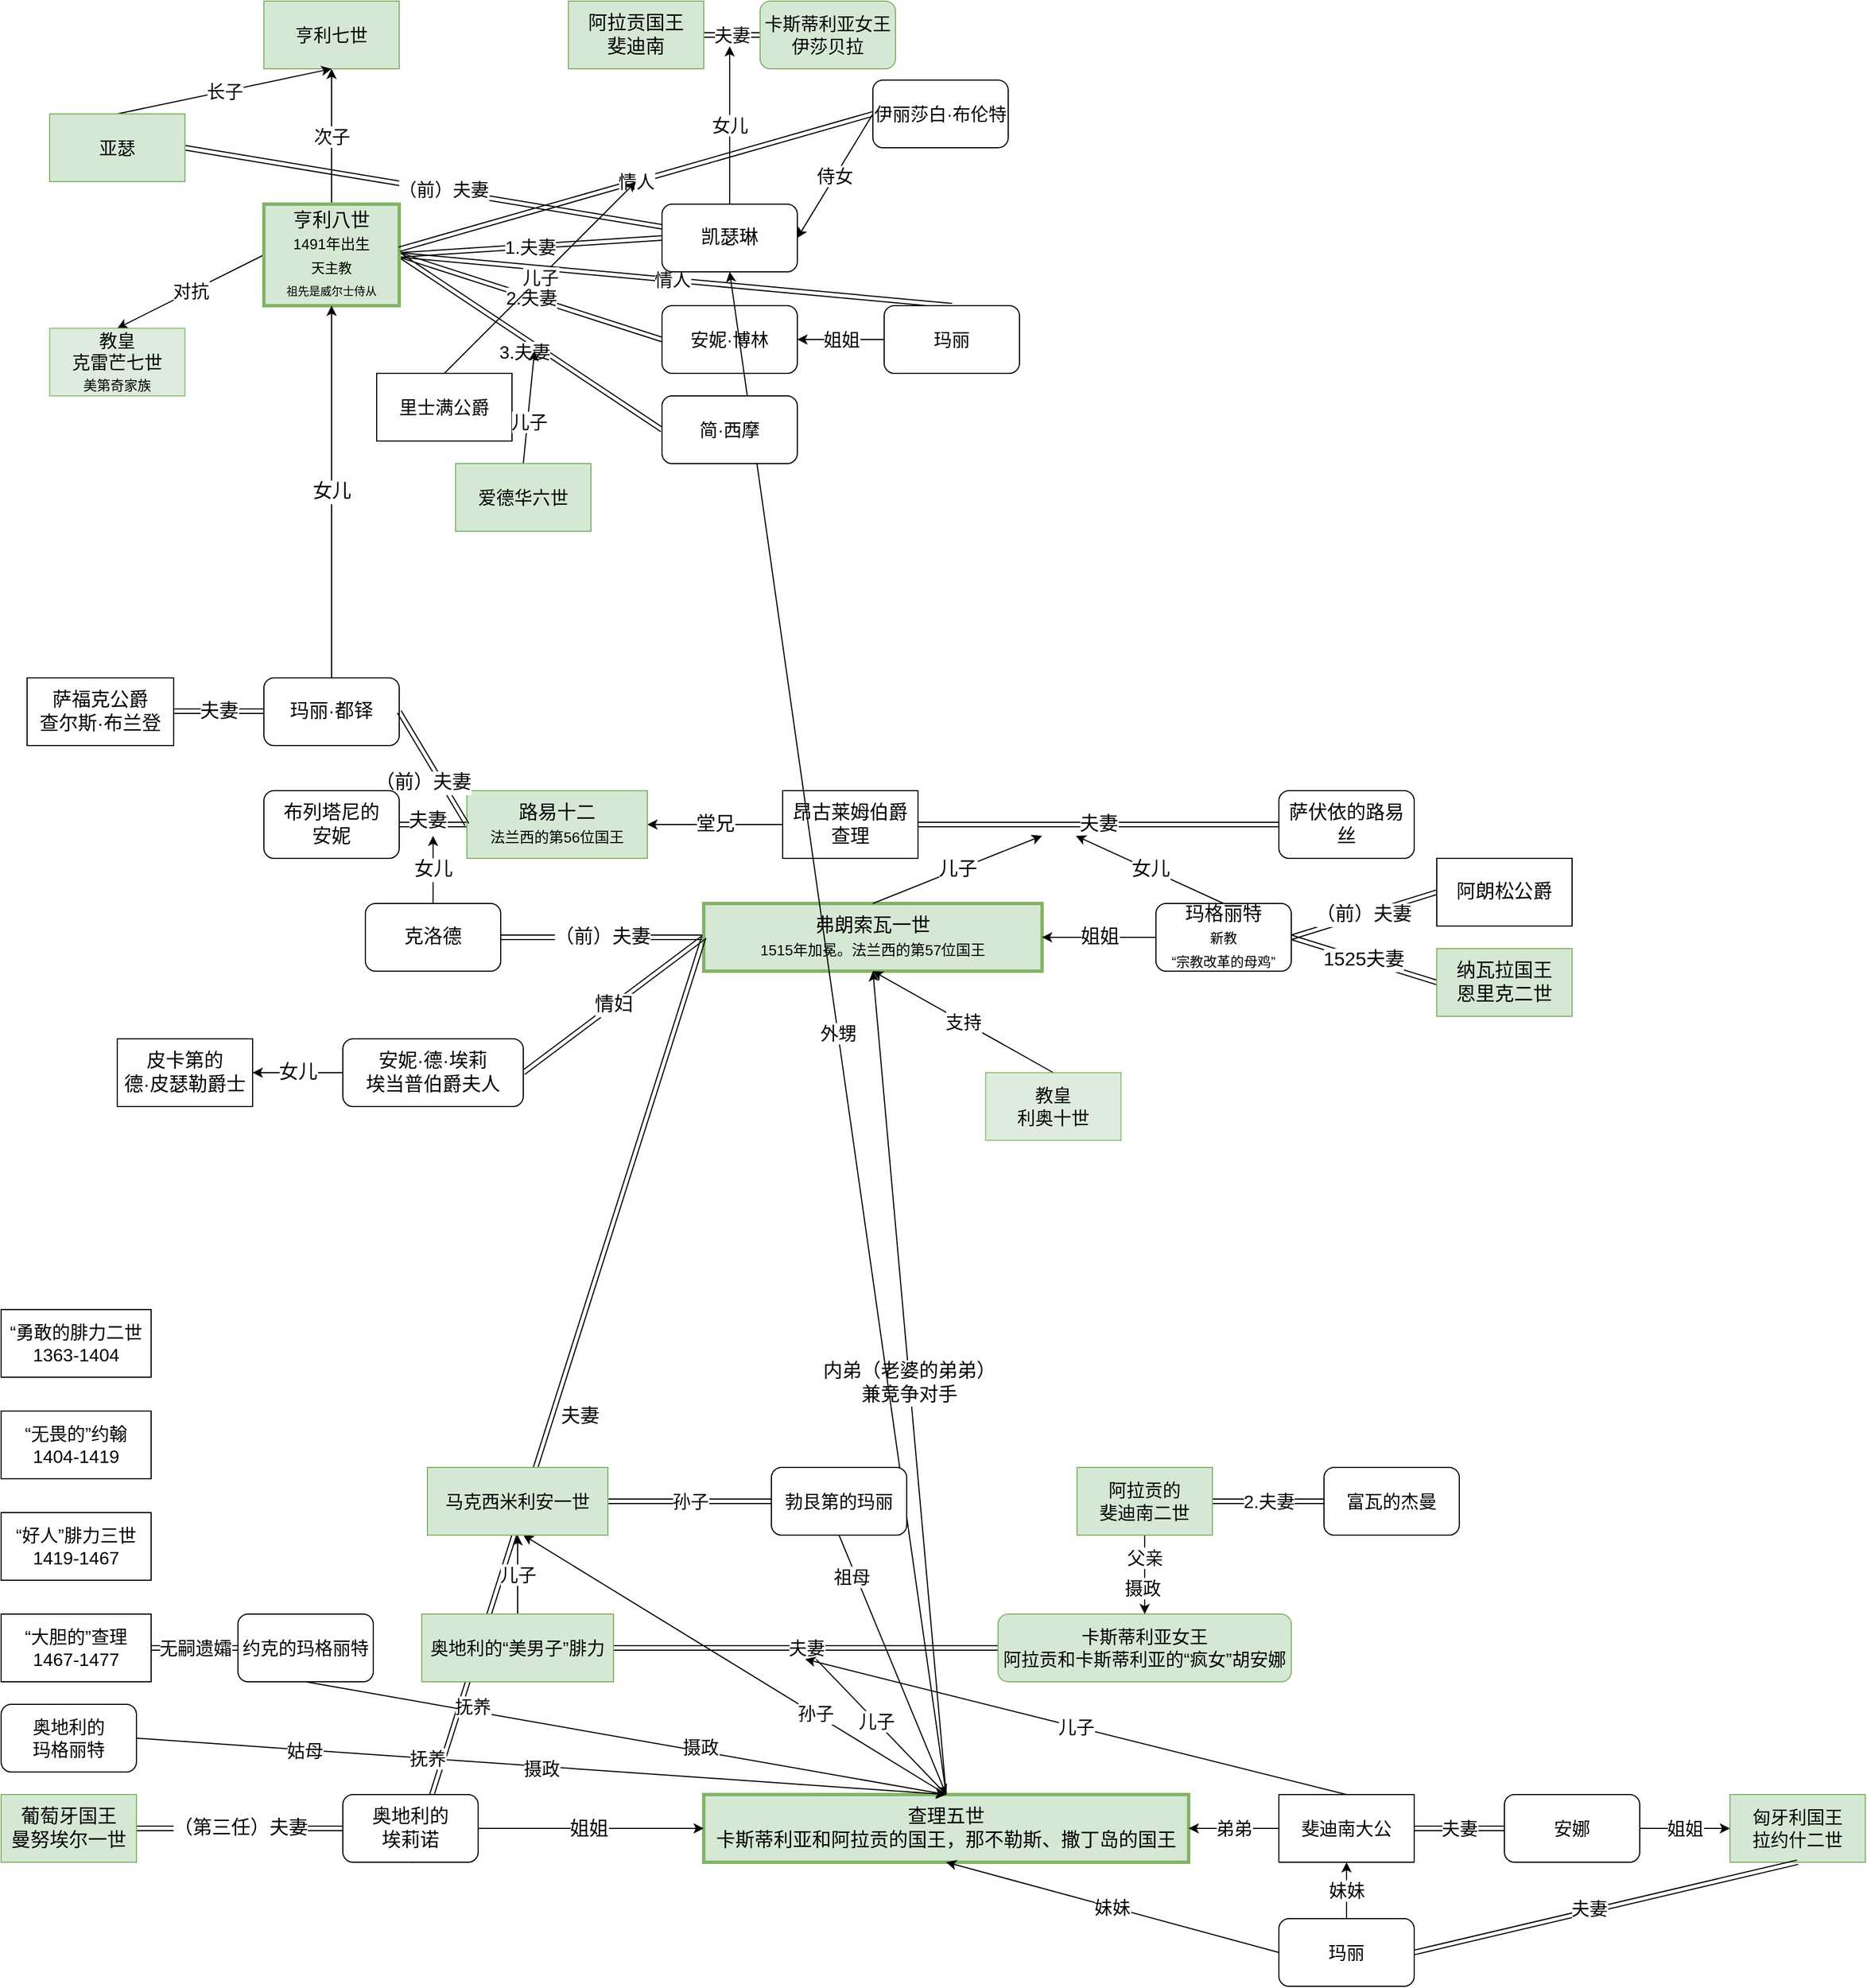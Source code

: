 <mxfile version="14.1.8" type="github">
  <diagram id="C5RBs43oDa-KdzZeNtuy" name="Page-1">
    <mxGraphModel dx="1895" dy="2403" grid="1" gridSize="10" guides="1" tooltips="1" connect="1" arrows="1" fold="1" page="1" pageScale="1" pageWidth="827" pageHeight="1169" math="0" shadow="0">
      <root>
        <mxCell id="WIyWlLk6GJQsqaUBKTNV-0" />
        <mxCell id="WIyWlLk6GJQsqaUBKTNV-1" parent="WIyWlLk6GJQsqaUBKTNV-0" />
        <mxCell id="6_Rd-iX3gzmm0mYxBTUK-80" value="次子" style="edgeStyle=none;rounded=0;orthogonalLoop=1;jettySize=auto;html=1;exitX=0.5;exitY=0;exitDx=0;exitDy=0;entryX=0.5;entryY=1;entryDx=0;entryDy=0;fontSize=16;" edge="1" parent="WIyWlLk6GJQsqaUBKTNV-1" source="6_Rd-iX3gzmm0mYxBTUK-1" target="6_Rd-iX3gzmm0mYxBTUK-78">
          <mxGeometry relative="1" as="geometry" />
        </mxCell>
        <mxCell id="6_Rd-iX3gzmm0mYxBTUK-85" value="1.夫妻" style="edgeStyle=none;shape=link;rounded=0;orthogonalLoop=1;jettySize=auto;html=1;exitX=1;exitY=0.5;exitDx=0;exitDy=0;entryX=0;entryY=0.5;entryDx=0;entryDy=0;fontSize=16;" edge="1" parent="WIyWlLk6GJQsqaUBKTNV-1" source="6_Rd-iX3gzmm0mYxBTUK-1" target="6_Rd-iX3gzmm0mYxBTUK-72">
          <mxGeometry relative="1" as="geometry" />
        </mxCell>
        <mxCell id="6_Rd-iX3gzmm0mYxBTUK-88" value="2.夫妻" style="edgeStyle=none;shape=link;rounded=0;orthogonalLoop=1;jettySize=auto;html=1;exitX=1;exitY=0.5;exitDx=0;exitDy=0;entryX=0;entryY=0.5;entryDx=0;entryDy=0;fontSize=16;" edge="1" parent="WIyWlLk6GJQsqaUBKTNV-1" source="6_Rd-iX3gzmm0mYxBTUK-1" target="6_Rd-iX3gzmm0mYxBTUK-87">
          <mxGeometry relative="1" as="geometry" />
        </mxCell>
        <mxCell id="6_Rd-iX3gzmm0mYxBTUK-97" style="edgeStyle=none;rounded=0;orthogonalLoop=1;jettySize=auto;html=1;exitX=1;exitY=0.5;exitDx=0;exitDy=0;entryX=0.5;entryY=0;entryDx=0;entryDy=0;fontSize=16;shape=link;" edge="1" parent="WIyWlLk6GJQsqaUBKTNV-1" source="6_Rd-iX3gzmm0mYxBTUK-1" target="6_Rd-iX3gzmm0mYxBTUK-95">
          <mxGeometry relative="1" as="geometry" />
        </mxCell>
        <mxCell id="6_Rd-iX3gzmm0mYxBTUK-98" value="情人" style="edgeLabel;html=1;align=center;verticalAlign=middle;resizable=0;points=[];fontSize=16;" vertex="1" connectable="0" parent="6_Rd-iX3gzmm0mYxBTUK-97">
          <mxGeometry x="-0.012" relative="1" as="geometry">
            <mxPoint as="offset" />
          </mxGeometry>
        </mxCell>
        <mxCell id="6_Rd-iX3gzmm0mYxBTUK-100" style="edgeStyle=none;shape=link;rounded=0;orthogonalLoop=1;jettySize=auto;html=1;exitX=1;exitY=0.5;exitDx=0;exitDy=0;entryX=0;entryY=0.5;entryDx=0;entryDy=0;fontSize=16;" edge="1" parent="WIyWlLk6GJQsqaUBKTNV-1" source="6_Rd-iX3gzmm0mYxBTUK-1" target="6_Rd-iX3gzmm0mYxBTUK-99">
          <mxGeometry relative="1" as="geometry" />
        </mxCell>
        <mxCell id="6_Rd-iX3gzmm0mYxBTUK-101" value="3.夫妻" style="edgeLabel;html=1;align=center;verticalAlign=middle;resizable=0;points=[];fontSize=16;" vertex="1" connectable="0" parent="6_Rd-iX3gzmm0mYxBTUK-100">
          <mxGeometry x="0.096" y="-1" relative="1" as="geometry">
            <mxPoint x="-16.83" as="offset" />
          </mxGeometry>
        </mxCell>
        <mxCell id="6_Rd-iX3gzmm0mYxBTUK-139" value="对抗" style="rounded=0;orthogonalLoop=1;jettySize=auto;html=1;exitX=0;exitY=0.5;exitDx=0;exitDy=0;entryX=0.5;entryY=0;entryDx=0;entryDy=0;fontSize=16;" edge="1" parent="WIyWlLk6GJQsqaUBKTNV-1" source="6_Rd-iX3gzmm0mYxBTUK-1" target="6_Rd-iX3gzmm0mYxBTUK-86">
          <mxGeometry relative="1" as="geometry" />
        </mxCell>
        <mxCell id="6_Rd-iX3gzmm0mYxBTUK-1" value="亨利八世&lt;br&gt;&lt;font&gt;&lt;font size=&quot;2&quot;&gt;1491年出生&lt;br&gt;&lt;/font&gt;&lt;font style=&quot;font-size: 12px&quot;&gt;天主教&lt;/font&gt;&lt;br&gt;&lt;font style=&quot;font-size: 10px&quot;&gt;祖先是威尔士侍从&lt;/font&gt;&lt;br&gt;&lt;/font&gt;" style="rounded=0;whiteSpace=wrap;html=1;fontSize=17;fillColor=#d5e8d4;strokeColor=#82b366;strokeWidth=3;" vertex="1" parent="WIyWlLk6GJQsqaUBKTNV-1">
          <mxGeometry x="320" y="-40" width="120" height="90" as="geometry" />
        </mxCell>
        <mxCell id="6_Rd-iX3gzmm0mYxBTUK-67" value="女儿" style="edgeStyle=none;rounded=0;orthogonalLoop=1;jettySize=auto;html=1;entryX=0.5;entryY=1;entryDx=0;entryDy=0;fontSize=17;" edge="1" parent="WIyWlLk6GJQsqaUBKTNV-1" source="6_Rd-iX3gzmm0mYxBTUK-2" target="6_Rd-iX3gzmm0mYxBTUK-1">
          <mxGeometry relative="1" as="geometry">
            <mxPoint x="380" y="120" as="sourcePoint" />
          </mxGeometry>
        </mxCell>
        <mxCell id="6_Rd-iX3gzmm0mYxBTUK-2" value="玛丽·都铎" style="rounded=1;whiteSpace=wrap;html=1;fontSize=17;" vertex="1" parent="WIyWlLk6GJQsqaUBKTNV-1">
          <mxGeometry x="320" y="380" width="120" height="60" as="geometry" />
        </mxCell>
        <mxCell id="6_Rd-iX3gzmm0mYxBTUK-16" style="edgeStyle=none;rounded=0;orthogonalLoop=1;jettySize=auto;html=1;exitX=0;exitY=0.5;exitDx=0;exitDy=0;fontSize=17;entryX=1;entryY=0.5;entryDx=0;entryDy=0;" edge="1" parent="WIyWlLk6GJQsqaUBKTNV-1" source="6_Rd-iX3gzmm0mYxBTUK-15" target="6_Rd-iX3gzmm0mYxBTUK-6">
          <mxGeometry relative="1" as="geometry">
            <mxPoint x="640" y="440" as="targetPoint" />
          </mxGeometry>
        </mxCell>
        <mxCell id="6_Rd-iX3gzmm0mYxBTUK-17" value="堂兄" style="edgeLabel;html=1;align=center;verticalAlign=middle;resizable=0;points=[];fontSize=17;" vertex="1" connectable="0" parent="6_Rd-iX3gzmm0mYxBTUK-16">
          <mxGeometry x="-0.2" relative="1" as="geometry">
            <mxPoint x="-12" as="offset" />
          </mxGeometry>
        </mxCell>
        <mxCell id="6_Rd-iX3gzmm0mYxBTUK-50" style="edgeStyle=none;shape=link;rounded=0;orthogonalLoop=1;jettySize=auto;html=1;exitX=0;exitY=0.5;exitDx=0;exitDy=0;entryX=1;entryY=0.5;entryDx=0;entryDy=0;fontSize=17;" edge="1" parent="WIyWlLk6GJQsqaUBKTNV-1" source="6_Rd-iX3gzmm0mYxBTUK-6" target="6_Rd-iX3gzmm0mYxBTUK-49">
          <mxGeometry relative="1" as="geometry" />
        </mxCell>
        <mxCell id="6_Rd-iX3gzmm0mYxBTUK-51" value="夫妻" style="edgeLabel;html=1;align=center;verticalAlign=middle;resizable=0;points=[];fontSize=17;" vertex="1" connectable="0" parent="6_Rd-iX3gzmm0mYxBTUK-50">
          <mxGeometry x="0.18" y="-3" relative="1" as="geometry">
            <mxPoint as="offset" />
          </mxGeometry>
        </mxCell>
        <mxCell id="6_Rd-iX3gzmm0mYxBTUK-6" value="路易十二&lt;br&gt;&lt;font style=&quot;font-size: 13px&quot;&gt;法兰西的第56位国王&lt;/font&gt;" style="rounded=0;whiteSpace=wrap;html=1;fontSize=17;fillColor=#d5e8d4;strokeColor=#82b366;" vertex="1" parent="WIyWlLk6GJQsqaUBKTNV-1">
          <mxGeometry x="500" y="480" width="160" height="60" as="geometry" />
        </mxCell>
        <mxCell id="6_Rd-iX3gzmm0mYxBTUK-8" value="" style="shape=link;html=1;fontSize=17;exitX=1;exitY=0.5;exitDx=0;exitDy=0;entryX=0;entryY=0.5;entryDx=0;entryDy=0;" edge="1" parent="WIyWlLk6GJQsqaUBKTNV-1" source="6_Rd-iX3gzmm0mYxBTUK-2" target="6_Rd-iX3gzmm0mYxBTUK-6">
          <mxGeometry width="100" relative="1" as="geometry">
            <mxPoint x="670" y="760" as="sourcePoint" />
            <mxPoint x="770" y="760" as="targetPoint" />
          </mxGeometry>
        </mxCell>
        <mxCell id="6_Rd-iX3gzmm0mYxBTUK-9" value="（前）夫妻" style="edgeLabel;html=1;align=center;verticalAlign=middle;resizable=0;points=[];fontSize=17;" vertex="1" connectable="0" parent="6_Rd-iX3gzmm0mYxBTUK-8">
          <mxGeometry x="0.24" y="1" relative="1" as="geometry">
            <mxPoint x="-17" y="1" as="offset" />
          </mxGeometry>
        </mxCell>
        <mxCell id="6_Rd-iX3gzmm0mYxBTUK-37" value="（前）夫妻" style="edgeStyle=none;rounded=0;orthogonalLoop=1;jettySize=auto;html=1;exitX=1;exitY=0.5;exitDx=0;exitDy=0;entryX=0;entryY=0.5;entryDx=0;entryDy=0;fontSize=17;shape=link;" edge="1" parent="WIyWlLk6GJQsqaUBKTNV-1" source="6_Rd-iX3gzmm0mYxBTUK-10" target="6_Rd-iX3gzmm0mYxBTUK-18">
          <mxGeometry relative="1" as="geometry" />
        </mxCell>
        <mxCell id="6_Rd-iX3gzmm0mYxBTUK-66" value="女儿" style="edgeStyle=none;rounded=0;orthogonalLoop=1;jettySize=auto;html=1;exitX=0.5;exitY=0;exitDx=0;exitDy=0;fontSize=17;" edge="1" parent="WIyWlLk6GJQsqaUBKTNV-1" source="6_Rd-iX3gzmm0mYxBTUK-10">
          <mxGeometry relative="1" as="geometry">
            <mxPoint x="470" y="520" as="targetPoint" />
          </mxGeometry>
        </mxCell>
        <mxCell id="6_Rd-iX3gzmm0mYxBTUK-10" value="克洛德" style="rounded=1;whiteSpace=wrap;html=1;fontSize=17;" vertex="1" parent="WIyWlLk6GJQsqaUBKTNV-1">
          <mxGeometry x="410" y="580" width="120" height="60" as="geometry" />
        </mxCell>
        <mxCell id="6_Rd-iX3gzmm0mYxBTUK-34" value="夫妻" style="edgeStyle=none;rounded=0;orthogonalLoop=1;jettySize=auto;html=1;fontSize=17;shape=link;" edge="1" parent="WIyWlLk6GJQsqaUBKTNV-1" source="6_Rd-iX3gzmm0mYxBTUK-15" target="6_Rd-iX3gzmm0mYxBTUK-20">
          <mxGeometry relative="1" as="geometry" />
        </mxCell>
        <mxCell id="6_Rd-iX3gzmm0mYxBTUK-15" value="昂古莱姆伯爵查理" style="rounded=0;whiteSpace=wrap;html=1;fontSize=17;" vertex="1" parent="WIyWlLk6GJQsqaUBKTNV-1">
          <mxGeometry x="780" y="480" width="120" height="60" as="geometry" />
        </mxCell>
        <mxCell id="6_Rd-iX3gzmm0mYxBTUK-18" value="弗朗索瓦一世&lt;br&gt;&lt;font style=&quot;font-size: 13px&quot;&gt;1515年加冕。法兰西的第57位国王&lt;/font&gt;" style="rounded=0;whiteSpace=wrap;html=1;fontSize=17;fillColor=#d5e8d4;strokeColor=#82b366;strokeWidth=3;" vertex="1" parent="WIyWlLk6GJQsqaUBKTNV-1">
          <mxGeometry x="710" y="580" width="300" height="60" as="geometry" />
        </mxCell>
        <mxCell id="6_Rd-iX3gzmm0mYxBTUK-20" value="萨伏依的路易丝" style="rounded=1;whiteSpace=wrap;html=1;fontSize=17;" vertex="1" parent="WIyWlLk6GJQsqaUBKTNV-1">
          <mxGeometry x="1220" y="480" width="120" height="60" as="geometry" />
        </mxCell>
        <mxCell id="6_Rd-iX3gzmm0mYxBTUK-36" value="儿子" style="endArrow=classic;html=1;fontSize=17;exitX=0.5;exitY=0;exitDx=0;exitDy=0;" edge="1" parent="WIyWlLk6GJQsqaUBKTNV-1" source="6_Rd-iX3gzmm0mYxBTUK-18">
          <mxGeometry width="50" height="50" relative="1" as="geometry">
            <mxPoint x="860" y="520" as="sourcePoint" />
            <mxPoint x="1010" y="520" as="targetPoint" />
          </mxGeometry>
        </mxCell>
        <mxCell id="6_Rd-iX3gzmm0mYxBTUK-39" value="夫妻" style="edgeStyle=none;shape=link;rounded=0;orthogonalLoop=1;jettySize=auto;html=1;exitX=1;exitY=0.5;exitDx=0;exitDy=0;entryX=0;entryY=0.5;entryDx=0;entryDy=0;fontSize=17;" edge="1" parent="WIyWlLk6GJQsqaUBKTNV-1">
          <mxGeometry relative="1" as="geometry">
            <mxPoint x="240" y="409.5" as="sourcePoint" />
            <mxPoint x="320" y="409.5" as="targetPoint" />
          </mxGeometry>
        </mxCell>
        <mxCell id="6_Rd-iX3gzmm0mYxBTUK-38" value="萨福克公爵&lt;br&gt;查尔斯·布兰登" style="rounded=0;whiteSpace=wrap;html=1;fontSize=17;" vertex="1" parent="WIyWlLk6GJQsqaUBKTNV-1">
          <mxGeometry x="110" y="380" width="130" height="60" as="geometry" />
        </mxCell>
        <mxCell id="6_Rd-iX3gzmm0mYxBTUK-44" value="姐姐" style="edgeStyle=none;rounded=0;orthogonalLoop=1;jettySize=auto;html=1;exitX=0;exitY=0.5;exitDx=0;exitDy=0;entryX=1;entryY=0.5;entryDx=0;entryDy=0;fontSize=17;" edge="1" parent="WIyWlLk6GJQsqaUBKTNV-1" source="6_Rd-iX3gzmm0mYxBTUK-42" target="6_Rd-iX3gzmm0mYxBTUK-18">
          <mxGeometry relative="1" as="geometry" />
        </mxCell>
        <mxCell id="6_Rd-iX3gzmm0mYxBTUK-46" value="（前）夫妻" style="edgeStyle=none;rounded=0;orthogonalLoop=1;jettySize=auto;html=1;exitX=1;exitY=0.5;exitDx=0;exitDy=0;entryX=0;entryY=0.5;entryDx=0;entryDy=0;fontSize=17;shape=link;" edge="1" parent="WIyWlLk6GJQsqaUBKTNV-1" source="6_Rd-iX3gzmm0mYxBTUK-42" target="6_Rd-iX3gzmm0mYxBTUK-45">
          <mxGeometry relative="1" as="geometry" />
        </mxCell>
        <mxCell id="6_Rd-iX3gzmm0mYxBTUK-48" value="1525夫妻" style="edgeStyle=none;shape=link;rounded=0;orthogonalLoop=1;jettySize=auto;html=1;exitX=1;exitY=0.5;exitDx=0;exitDy=0;entryX=0;entryY=0.5;entryDx=0;entryDy=0;fontSize=17;" edge="1" parent="WIyWlLk6GJQsqaUBKTNV-1" source="6_Rd-iX3gzmm0mYxBTUK-42" target="6_Rd-iX3gzmm0mYxBTUK-47">
          <mxGeometry relative="1" as="geometry" />
        </mxCell>
        <mxCell id="6_Rd-iX3gzmm0mYxBTUK-42" value="&lt;font&gt;&lt;font style=&quot;font-size: 17px&quot;&gt;玛格丽特&lt;/font&gt;&lt;br&gt;&lt;span style=&quot;font-size: 12px&quot;&gt;新教&lt;/span&gt;&lt;br style=&quot;font-size: 12px&quot;&gt;&lt;span style=&quot;font-size: 12px&quot;&gt;“宗教改革的母鸡”&lt;/span&gt;&lt;/font&gt;" style="rounded=1;whiteSpace=wrap;html=1;fontSize=17;" vertex="1" parent="WIyWlLk6GJQsqaUBKTNV-1">
          <mxGeometry x="1111" y="580" width="120" height="60" as="geometry" />
        </mxCell>
        <mxCell id="6_Rd-iX3gzmm0mYxBTUK-43" value="女儿" style="endArrow=classic;html=1;fontSize=17;exitX=0.5;exitY=0;exitDx=0;exitDy=0;" edge="1" parent="WIyWlLk6GJQsqaUBKTNV-1" source="6_Rd-iX3gzmm0mYxBTUK-42">
          <mxGeometry width="50" height="50" relative="1" as="geometry">
            <mxPoint x="1170.5" y="620" as="sourcePoint" />
            <mxPoint x="1040" y="520" as="targetPoint" />
          </mxGeometry>
        </mxCell>
        <mxCell id="6_Rd-iX3gzmm0mYxBTUK-45" value="阿朗松公爵" style="rounded=0;whiteSpace=wrap;html=1;fontSize=17;" vertex="1" parent="WIyWlLk6GJQsqaUBKTNV-1">
          <mxGeometry x="1360" y="540" width="120" height="60" as="geometry" />
        </mxCell>
        <mxCell id="6_Rd-iX3gzmm0mYxBTUK-47" value="纳瓦拉国王&lt;br&gt;恩里克二世" style="rounded=0;whiteSpace=wrap;html=1;fontSize=17;fillColor=#d5e8d4;strokeColor=#82b366;" vertex="1" parent="WIyWlLk6GJQsqaUBKTNV-1">
          <mxGeometry x="1360" y="620" width="120" height="60" as="geometry" />
        </mxCell>
        <mxCell id="6_Rd-iX3gzmm0mYxBTUK-49" value="布列塔尼的&lt;br&gt;安妮" style="rounded=1;whiteSpace=wrap;html=1;fontSize=17;" vertex="1" parent="WIyWlLk6GJQsqaUBKTNV-1">
          <mxGeometry x="320" y="480" width="120" height="60" as="geometry" />
        </mxCell>
        <mxCell id="6_Rd-iX3gzmm0mYxBTUK-71" value="内弟（老婆的弟弟）&lt;br&gt;兼竞争对手" style="edgeStyle=none;rounded=0;orthogonalLoop=1;jettySize=auto;html=1;exitX=0.5;exitY=0;exitDx=0;exitDy=0;entryX=0.5;entryY=1;entryDx=0;entryDy=0;fontSize=17;" edge="1" parent="WIyWlLk6GJQsqaUBKTNV-1" source="6_Rd-iX3gzmm0mYxBTUK-52" target="6_Rd-iX3gzmm0mYxBTUK-18">
          <mxGeometry relative="1" as="geometry" />
        </mxCell>
        <mxCell id="6_Rd-iX3gzmm0mYxBTUK-111" value="儿子" style="edgeStyle=none;rounded=0;orthogonalLoop=1;jettySize=auto;html=1;exitX=0.5;exitY=0;exitDx=0;exitDy=0;fontSize=16;" edge="1" parent="WIyWlLk6GJQsqaUBKTNV-1" source="6_Rd-iX3gzmm0mYxBTUK-52">
          <mxGeometry relative="1" as="geometry">
            <mxPoint x="800" y="1240" as="targetPoint" />
          </mxGeometry>
        </mxCell>
        <mxCell id="6_Rd-iX3gzmm0mYxBTUK-113" style="edgeStyle=none;rounded=0;orthogonalLoop=1;jettySize=auto;html=1;exitX=0.5;exitY=0;exitDx=0;exitDy=0;fontSize=16;" edge="1" parent="WIyWlLk6GJQsqaUBKTNV-1" source="6_Rd-iX3gzmm0mYxBTUK-52">
          <mxGeometry relative="1" as="geometry">
            <mxPoint x="550" y="1140" as="targetPoint" />
          </mxGeometry>
        </mxCell>
        <mxCell id="6_Rd-iX3gzmm0mYxBTUK-114" value="孙子" style="edgeLabel;html=1;align=center;verticalAlign=middle;resizable=0;points=[];fontSize=16;" vertex="1" connectable="0" parent="6_Rd-iX3gzmm0mYxBTUK-113">
          <mxGeometry x="-0.378" y="-1" relative="1" as="geometry">
            <mxPoint as="offset" />
          </mxGeometry>
        </mxCell>
        <mxCell id="6_Rd-iX3gzmm0mYxBTUK-52" value="查理五世&lt;br&gt;卡斯蒂利亚和阿拉贡的国王，那不勒斯、撒丁岛的国王" style="rounded=0;whiteSpace=wrap;html=1;fontSize=17;fillColor=#d5e8d4;strokeColor=#82b366;strokeWidth=3;" vertex="1" parent="WIyWlLk6GJQsqaUBKTNV-1">
          <mxGeometry x="710" y="1370" width="430" height="60" as="geometry" />
        </mxCell>
        <mxCell id="6_Rd-iX3gzmm0mYxBTUK-55" style="edgeStyle=none;rounded=0;orthogonalLoop=1;jettySize=auto;html=1;exitX=1;exitY=0.5;exitDx=0;exitDy=0;entryX=0;entryY=0.5;entryDx=0;entryDy=0;fontSize=17;" edge="1" parent="WIyWlLk6GJQsqaUBKTNV-1" source="6_Rd-iX3gzmm0mYxBTUK-53" target="6_Rd-iX3gzmm0mYxBTUK-52">
          <mxGeometry relative="1" as="geometry" />
        </mxCell>
        <mxCell id="6_Rd-iX3gzmm0mYxBTUK-56" value="姐姐" style="edgeLabel;html=1;align=center;verticalAlign=middle;resizable=0;points=[];fontSize=17;" vertex="1" connectable="0" parent="6_Rd-iX3gzmm0mYxBTUK-55">
          <mxGeometry x="-0.025" y="-1" relative="1" as="geometry">
            <mxPoint as="offset" />
          </mxGeometry>
        </mxCell>
        <mxCell id="6_Rd-iX3gzmm0mYxBTUK-59" style="edgeStyle=none;shape=link;rounded=0;orthogonalLoop=1;jettySize=auto;html=1;exitX=0.5;exitY=1;exitDx=0;exitDy=0;entryX=0;entryY=0.5;entryDx=0;entryDy=0;fontSize=17;" edge="1" parent="WIyWlLk6GJQsqaUBKTNV-1" source="6_Rd-iX3gzmm0mYxBTUK-53" target="6_Rd-iX3gzmm0mYxBTUK-18">
          <mxGeometry relative="1" as="geometry" />
        </mxCell>
        <mxCell id="6_Rd-iX3gzmm0mYxBTUK-61" value="夫妻" style="edgeLabel;html=1;align=center;verticalAlign=middle;resizable=0;points=[];fontSize=17;" vertex="1" connectable="0" parent="6_Rd-iX3gzmm0mYxBTUK-59">
          <mxGeometry x="-0.102" relative="1" as="geometry">
            <mxPoint x="33.24" y="-26.93" as="offset" />
          </mxGeometry>
        </mxCell>
        <mxCell id="6_Rd-iX3gzmm0mYxBTUK-53" value="奥地利的&lt;br&gt;埃莉诺" style="rounded=1;whiteSpace=wrap;html=1;fontSize=17;" vertex="1" parent="WIyWlLk6GJQsqaUBKTNV-1">
          <mxGeometry x="390" y="1370" width="120" height="60" as="geometry" />
        </mxCell>
        <mxCell id="6_Rd-iX3gzmm0mYxBTUK-58" value="（第三任）夫妻" style="edgeStyle=none;rounded=0;orthogonalLoop=1;jettySize=auto;html=1;exitX=1;exitY=0.5;exitDx=0;exitDy=0;entryX=0;entryY=0.5;entryDx=0;entryDy=0;fontSize=17;shape=link;" edge="1" parent="WIyWlLk6GJQsqaUBKTNV-1" source="6_Rd-iX3gzmm0mYxBTUK-57" target="6_Rd-iX3gzmm0mYxBTUK-53">
          <mxGeometry relative="1" as="geometry" />
        </mxCell>
        <mxCell id="6_Rd-iX3gzmm0mYxBTUK-57" value="葡萄牙国王&lt;br&gt;曼努埃尔一世" style="rounded=0;whiteSpace=wrap;html=1;fontSize=17;fillColor=#d5e8d4;strokeColor=#82b366;" vertex="1" parent="WIyWlLk6GJQsqaUBKTNV-1">
          <mxGeometry x="87" y="1370" width="120" height="60" as="geometry" />
        </mxCell>
        <mxCell id="6_Rd-iX3gzmm0mYxBTUK-63" value="情妇" style="edgeStyle=none;shape=link;rounded=0;orthogonalLoop=1;jettySize=auto;html=1;exitX=1;exitY=0.5;exitDx=0;exitDy=0;entryX=0;entryY=0.5;entryDx=0;entryDy=0;fontSize=17;" edge="1" parent="WIyWlLk6GJQsqaUBKTNV-1" source="6_Rd-iX3gzmm0mYxBTUK-62" target="6_Rd-iX3gzmm0mYxBTUK-18">
          <mxGeometry relative="1" as="geometry" />
        </mxCell>
        <mxCell id="6_Rd-iX3gzmm0mYxBTUK-68" value="女儿" style="edgeStyle=none;rounded=0;orthogonalLoop=1;jettySize=auto;html=1;exitX=0;exitY=0.5;exitDx=0;exitDy=0;entryX=1;entryY=0.5;entryDx=0;entryDy=0;fontSize=17;" edge="1" parent="WIyWlLk6GJQsqaUBKTNV-1" source="6_Rd-iX3gzmm0mYxBTUK-62" target="6_Rd-iX3gzmm0mYxBTUK-64">
          <mxGeometry relative="1" as="geometry" />
        </mxCell>
        <mxCell id="6_Rd-iX3gzmm0mYxBTUK-62" value="安妮·德·埃莉&lt;br&gt;埃当普伯爵夫人" style="rounded=1;whiteSpace=wrap;html=1;fontSize=17;" vertex="1" parent="WIyWlLk6GJQsqaUBKTNV-1">
          <mxGeometry x="390" y="700" width="160" height="60" as="geometry" />
        </mxCell>
        <mxCell id="6_Rd-iX3gzmm0mYxBTUK-64" value="皮卡第的&lt;br&gt;德·皮瑟勒爵士" style="rounded=0;whiteSpace=wrap;html=1;fontSize=17;" vertex="1" parent="WIyWlLk6GJQsqaUBKTNV-1">
          <mxGeometry x="190" y="700" width="120" height="60" as="geometry" />
        </mxCell>
        <mxCell id="6_Rd-iX3gzmm0mYxBTUK-76" style="edgeStyle=none;rounded=0;orthogonalLoop=1;jettySize=auto;html=1;exitX=0.5;exitY=0;exitDx=0;exitDy=0;fontSize=16;" edge="1" parent="WIyWlLk6GJQsqaUBKTNV-1" source="6_Rd-iX3gzmm0mYxBTUK-72">
          <mxGeometry relative="1" as="geometry">
            <mxPoint x="733" y="-180" as="targetPoint" />
          </mxGeometry>
        </mxCell>
        <mxCell id="6_Rd-iX3gzmm0mYxBTUK-77" value="女儿" style="edgeLabel;html=1;align=center;verticalAlign=middle;resizable=0;points=[];fontSize=16;" vertex="1" connectable="0" parent="6_Rd-iX3gzmm0mYxBTUK-76">
          <mxGeometry x="0.143" y="2" relative="1" as="geometry">
            <mxPoint x="2" y="10" as="offset" />
          </mxGeometry>
        </mxCell>
        <mxCell id="6_Rd-iX3gzmm0mYxBTUK-72" value="凯瑟琳" style="rounded=1;whiteSpace=wrap;html=1;fontSize=17;" vertex="1" parent="WIyWlLk6GJQsqaUBKTNV-1">
          <mxGeometry x="673" y="-40" width="120" height="60" as="geometry" />
        </mxCell>
        <mxCell id="6_Rd-iX3gzmm0mYxBTUK-75" value="夫妻" style="edgeStyle=none;rounded=0;orthogonalLoop=1;jettySize=auto;html=1;exitX=1;exitY=0.5;exitDx=0;exitDy=0;entryX=0;entryY=0.5;entryDx=0;entryDy=0;fontSize=16;shape=link;" edge="1" parent="WIyWlLk6GJQsqaUBKTNV-1" source="6_Rd-iX3gzmm0mYxBTUK-73" target="6_Rd-iX3gzmm0mYxBTUK-74">
          <mxGeometry relative="1" as="geometry" />
        </mxCell>
        <mxCell id="6_Rd-iX3gzmm0mYxBTUK-73" value="阿拉贡国王&lt;br&gt;斐迪南" style="rounded=0;whiteSpace=wrap;html=1;fontSize=17;fillColor=#d5e8d4;strokeColor=#82b366;" vertex="1" parent="WIyWlLk6GJQsqaUBKTNV-1">
          <mxGeometry x="590" y="-220" width="120" height="60" as="geometry" />
        </mxCell>
        <mxCell id="6_Rd-iX3gzmm0mYxBTUK-74" value="卡斯蒂利亚女王&lt;br style=&quot;font-size: 16px;&quot;&gt;伊莎贝拉" style="rounded=1;whiteSpace=wrap;html=1;fontSize=16;fillColor=#d5e8d4;strokeColor=#82b366;" vertex="1" parent="WIyWlLk6GJQsqaUBKTNV-1">
          <mxGeometry x="760" y="-220" width="120" height="60" as="geometry" />
        </mxCell>
        <mxCell id="6_Rd-iX3gzmm0mYxBTUK-78" value="亨利七世" style="rounded=0;whiteSpace=wrap;html=1;fontSize=16;fillColor=#d5e8d4;strokeColor=#82b366;" vertex="1" parent="WIyWlLk6GJQsqaUBKTNV-1">
          <mxGeometry x="320" y="-220" width="120" height="60" as="geometry" />
        </mxCell>
        <mxCell id="6_Rd-iX3gzmm0mYxBTUK-82" value="长子" style="edgeStyle=none;rounded=0;orthogonalLoop=1;jettySize=auto;html=1;exitX=0.5;exitY=0;exitDx=0;exitDy=0;entryX=0.5;entryY=1;entryDx=0;entryDy=0;fontSize=16;" edge="1" parent="WIyWlLk6GJQsqaUBKTNV-1" source="6_Rd-iX3gzmm0mYxBTUK-81" target="6_Rd-iX3gzmm0mYxBTUK-78">
          <mxGeometry relative="1" as="geometry" />
        </mxCell>
        <mxCell id="6_Rd-iX3gzmm0mYxBTUK-83" style="edgeStyle=none;rounded=0;orthogonalLoop=1;jettySize=auto;html=1;exitX=1;exitY=0.5;exitDx=0;exitDy=0;fontSize=16;shape=link;" edge="1" parent="WIyWlLk6GJQsqaUBKTNV-1" source="6_Rd-iX3gzmm0mYxBTUK-81" target="6_Rd-iX3gzmm0mYxBTUK-72">
          <mxGeometry relative="1" as="geometry" />
        </mxCell>
        <mxCell id="6_Rd-iX3gzmm0mYxBTUK-84" value="（前）夫妻" style="edgeLabel;html=1;align=center;verticalAlign=middle;resizable=0;points=[];fontSize=16;" vertex="1" connectable="0" parent="6_Rd-iX3gzmm0mYxBTUK-83">
          <mxGeometry x="0.083" y="1" relative="1" as="geometry">
            <mxPoint as="offset" />
          </mxGeometry>
        </mxCell>
        <mxCell id="6_Rd-iX3gzmm0mYxBTUK-81" value="亚瑟" style="rounded=0;whiteSpace=wrap;html=1;fontSize=16;fillColor=#d5e8d4;strokeColor=#82b366;" vertex="1" parent="WIyWlLk6GJQsqaUBKTNV-1">
          <mxGeometry x="130" y="-120" width="120" height="60" as="geometry" />
        </mxCell>
        <mxCell id="6_Rd-iX3gzmm0mYxBTUK-86" value="教皇&lt;br&gt;克雷芒七世&lt;br&gt;&lt;font style=&quot;font-size: 12px&quot;&gt;美第奇家族&lt;/font&gt;" style="rounded=0;whiteSpace=wrap;html=1;strokeWidth=1;fontSize=16;fillColor=#d5e8d4;strokeColor=#82b366;opacity=80;" vertex="1" parent="WIyWlLk6GJQsqaUBKTNV-1">
          <mxGeometry x="130" y="70" width="120" height="60" as="geometry" />
        </mxCell>
        <mxCell id="6_Rd-iX3gzmm0mYxBTUK-87" value="安妮·博林" style="rounded=1;whiteSpace=wrap;html=1;strokeWidth=1;fontSize=16;" vertex="1" parent="WIyWlLk6GJQsqaUBKTNV-1">
          <mxGeometry x="673" y="50" width="120" height="60" as="geometry" />
        </mxCell>
        <mxCell id="6_Rd-iX3gzmm0mYxBTUK-89" value="外甥" style="edgeStyle=none;rounded=0;orthogonalLoop=1;jettySize=auto;html=1;exitX=0.5;exitY=0;exitDx=0;exitDy=0;entryX=0.5;entryY=1;entryDx=0;entryDy=0;fontSize=16;" edge="1" parent="WIyWlLk6GJQsqaUBKTNV-1" source="6_Rd-iX3gzmm0mYxBTUK-52" target="6_Rd-iX3gzmm0mYxBTUK-72">
          <mxGeometry relative="1" as="geometry" />
        </mxCell>
        <mxCell id="6_Rd-iX3gzmm0mYxBTUK-91" value="侍女" style="edgeStyle=none;rounded=0;orthogonalLoop=1;jettySize=auto;html=1;exitX=0;exitY=0.5;exitDx=0;exitDy=0;entryX=1;entryY=0.5;entryDx=0;entryDy=0;fontSize=16;" edge="1" parent="WIyWlLk6GJQsqaUBKTNV-1" source="6_Rd-iX3gzmm0mYxBTUK-90" target="6_Rd-iX3gzmm0mYxBTUK-72">
          <mxGeometry relative="1" as="geometry" />
        </mxCell>
        <mxCell id="6_Rd-iX3gzmm0mYxBTUK-92" value="情人" style="edgeStyle=none;rounded=0;orthogonalLoop=1;jettySize=auto;html=1;exitX=0;exitY=0.5;exitDx=0;exitDy=0;fontSize=16;shape=link;" edge="1" parent="WIyWlLk6GJQsqaUBKTNV-1" source="6_Rd-iX3gzmm0mYxBTUK-90">
          <mxGeometry relative="1" as="geometry">
            <mxPoint x="440" as="targetPoint" />
          </mxGeometry>
        </mxCell>
        <mxCell id="6_Rd-iX3gzmm0mYxBTUK-90" value="伊丽莎白·布伦特" style="rounded=1;whiteSpace=wrap;html=1;strokeWidth=1;fontSize=16;" vertex="1" parent="WIyWlLk6GJQsqaUBKTNV-1">
          <mxGeometry x="860" y="-150" width="120" height="60" as="geometry" />
        </mxCell>
        <mxCell id="6_Rd-iX3gzmm0mYxBTUK-94" value="儿子" style="edgeStyle=none;rounded=0;orthogonalLoop=1;jettySize=auto;html=1;exitX=0.5;exitY=0;exitDx=0;exitDy=0;fontSize=16;" edge="1" parent="WIyWlLk6GJQsqaUBKTNV-1" source="6_Rd-iX3gzmm0mYxBTUK-93">
          <mxGeometry relative="1" as="geometry">
            <mxPoint x="650" y="-60" as="targetPoint" />
          </mxGeometry>
        </mxCell>
        <mxCell id="6_Rd-iX3gzmm0mYxBTUK-93" value="里士满公爵" style="rounded=0;whiteSpace=wrap;html=1;strokeWidth=1;fontSize=16;" vertex="1" parent="WIyWlLk6GJQsqaUBKTNV-1">
          <mxGeometry x="420" y="110" width="120" height="60" as="geometry" />
        </mxCell>
        <mxCell id="6_Rd-iX3gzmm0mYxBTUK-96" value="姐姐" style="edgeStyle=none;rounded=0;orthogonalLoop=1;jettySize=auto;html=1;exitX=0;exitY=0.5;exitDx=0;exitDy=0;entryX=1;entryY=0.5;entryDx=0;entryDy=0;fontSize=16;" edge="1" parent="WIyWlLk6GJQsqaUBKTNV-1" source="6_Rd-iX3gzmm0mYxBTUK-95" target="6_Rd-iX3gzmm0mYxBTUK-87">
          <mxGeometry relative="1" as="geometry" />
        </mxCell>
        <mxCell id="6_Rd-iX3gzmm0mYxBTUK-95" value="玛丽" style="rounded=1;whiteSpace=wrap;html=1;strokeWidth=1;fontSize=16;" vertex="1" parent="WIyWlLk6GJQsqaUBKTNV-1">
          <mxGeometry x="870" y="50" width="120" height="60" as="geometry" />
        </mxCell>
        <mxCell id="6_Rd-iX3gzmm0mYxBTUK-99" value="简·西摩" style="rounded=1;whiteSpace=wrap;html=1;strokeWidth=1;fontSize=16;" vertex="1" parent="WIyWlLk6GJQsqaUBKTNV-1">
          <mxGeometry x="673" y="130" width="120" height="60" as="geometry" />
        </mxCell>
        <mxCell id="6_Rd-iX3gzmm0mYxBTUK-103" style="edgeStyle=none;rounded=0;orthogonalLoop=1;jettySize=auto;html=1;exitX=0.5;exitY=0;exitDx=0;exitDy=0;fontSize=16;" edge="1" parent="WIyWlLk6GJQsqaUBKTNV-1" source="6_Rd-iX3gzmm0mYxBTUK-102">
          <mxGeometry relative="1" as="geometry">
            <mxPoint x="560" y="90" as="targetPoint" />
          </mxGeometry>
        </mxCell>
        <mxCell id="6_Rd-iX3gzmm0mYxBTUK-106" value="儿子" style="edgeLabel;html=1;align=center;verticalAlign=middle;resizable=0;points=[];fontSize=16;" vertex="1" connectable="0" parent="6_Rd-iX3gzmm0mYxBTUK-103">
          <mxGeometry x="-0.257" y="-1" relative="1" as="geometry">
            <mxPoint as="offset" />
          </mxGeometry>
        </mxCell>
        <mxCell id="6_Rd-iX3gzmm0mYxBTUK-102" value="爱德华六世" style="rounded=0;whiteSpace=wrap;html=1;strokeWidth=1;fontSize=16;fillColor=#d5e8d4;strokeColor=#82b366;" vertex="1" parent="WIyWlLk6GJQsqaUBKTNV-1">
          <mxGeometry x="490" y="190" width="120" height="60" as="geometry" />
        </mxCell>
        <mxCell id="6_Rd-iX3gzmm0mYxBTUK-116" value="孙子" style="edgeStyle=none;rounded=0;orthogonalLoop=1;jettySize=auto;html=1;exitX=1;exitY=0.5;exitDx=0;exitDy=0;entryX=0;entryY=0.5;entryDx=0;entryDy=0;fontSize=16;shape=link;" edge="1" parent="WIyWlLk6GJQsqaUBKTNV-1" source="6_Rd-iX3gzmm0mYxBTUK-107" target="6_Rd-iX3gzmm0mYxBTUK-115">
          <mxGeometry relative="1" as="geometry">
            <Array as="points" />
          </mxGeometry>
        </mxCell>
        <mxCell id="6_Rd-iX3gzmm0mYxBTUK-107" value="马克西米利安一世" style="rounded=0;whiteSpace=wrap;html=1;strokeWidth=1;fontSize=16;fillColor=#d5e8d4;strokeColor=#82b366;" vertex="1" parent="WIyWlLk6GJQsqaUBKTNV-1">
          <mxGeometry x="465" y="1080" width="160" height="60" as="geometry" />
        </mxCell>
        <mxCell id="6_Rd-iX3gzmm0mYxBTUK-110" value="夫妻" style="edgeStyle=none;rounded=0;orthogonalLoop=1;jettySize=auto;html=1;exitX=1;exitY=0.5;exitDx=0;exitDy=0;entryX=0;entryY=0.5;entryDx=0;entryDy=0;fontSize=16;shape=link;" edge="1" parent="WIyWlLk6GJQsqaUBKTNV-1" source="6_Rd-iX3gzmm0mYxBTUK-108" target="6_Rd-iX3gzmm0mYxBTUK-109">
          <mxGeometry relative="1" as="geometry" />
        </mxCell>
        <mxCell id="6_Rd-iX3gzmm0mYxBTUK-112" value="儿子" style="edgeStyle=none;rounded=0;orthogonalLoop=1;jettySize=auto;html=1;exitX=0.5;exitY=0;exitDx=0;exitDy=0;entryX=0.5;entryY=1;entryDx=0;entryDy=0;fontSize=16;" edge="1" parent="WIyWlLk6GJQsqaUBKTNV-1" source="6_Rd-iX3gzmm0mYxBTUK-108" target="6_Rd-iX3gzmm0mYxBTUK-107">
          <mxGeometry relative="1" as="geometry" />
        </mxCell>
        <mxCell id="6_Rd-iX3gzmm0mYxBTUK-108" value="奥地利的“美男子”腓力" style="rounded=0;whiteSpace=wrap;html=1;strokeWidth=1;fontSize=16;fillColor=#d5e8d4;strokeColor=#82b366;" vertex="1" parent="WIyWlLk6GJQsqaUBKTNV-1">
          <mxGeometry x="460" y="1210" width="170" height="60" as="geometry" />
        </mxCell>
        <mxCell id="6_Rd-iX3gzmm0mYxBTUK-109" value="卡斯蒂利亚女王&lt;br&gt;阿拉贡和卡斯蒂利亚的“疯女”胡安娜" style="rounded=1;whiteSpace=wrap;html=1;strokeWidth=1;fontSize=16;fillColor=#d5e8d4;strokeColor=#82b366;" vertex="1" parent="WIyWlLk6GJQsqaUBKTNV-1">
          <mxGeometry x="971" y="1210" width="260" height="60" as="geometry" />
        </mxCell>
        <mxCell id="6_Rd-iX3gzmm0mYxBTUK-117" style="edgeStyle=none;rounded=0;orthogonalLoop=1;jettySize=auto;html=1;exitX=0.5;exitY=1;exitDx=0;exitDy=0;entryX=0.5;entryY=0;entryDx=0;entryDy=0;fontSize=16;" edge="1" parent="WIyWlLk6GJQsqaUBKTNV-1" source="6_Rd-iX3gzmm0mYxBTUK-115" target="6_Rd-iX3gzmm0mYxBTUK-52">
          <mxGeometry relative="1" as="geometry" />
        </mxCell>
        <mxCell id="6_Rd-iX3gzmm0mYxBTUK-118" value="祖母" style="edgeLabel;html=1;align=center;verticalAlign=middle;resizable=0;points=[];fontSize=16;" vertex="1" connectable="0" parent="6_Rd-iX3gzmm0mYxBTUK-117">
          <mxGeometry x="-0.691" y="-4" relative="1" as="geometry">
            <mxPoint as="offset" />
          </mxGeometry>
        </mxCell>
        <mxCell id="6_Rd-iX3gzmm0mYxBTUK-115" value="勃艮第的玛丽" style="rounded=1;whiteSpace=wrap;html=1;strokeWidth=1;fontSize=16;" vertex="1" parent="WIyWlLk6GJQsqaUBKTNV-1">
          <mxGeometry x="770" y="1080" width="120" height="60" as="geometry" />
        </mxCell>
        <mxCell id="6_Rd-iX3gzmm0mYxBTUK-119" value="“大胆的”查理&lt;br&gt;1467-1477" style="rounded=0;whiteSpace=wrap;html=1;strokeWidth=1;fontSize=16;" vertex="1" parent="WIyWlLk6GJQsqaUBKTNV-1">
          <mxGeometry x="87" y="1210" width="133" height="60" as="geometry" />
        </mxCell>
        <mxCell id="6_Rd-iX3gzmm0mYxBTUK-121" value="无嗣遗孀" style="edgeStyle=none;rounded=0;orthogonalLoop=1;jettySize=auto;html=1;exitX=0;exitY=0.5;exitDx=0;exitDy=0;entryX=1;entryY=0.5;entryDx=0;entryDy=0;fontSize=16;shape=link;" edge="1" parent="WIyWlLk6GJQsqaUBKTNV-1" source="6_Rd-iX3gzmm0mYxBTUK-120" target="6_Rd-iX3gzmm0mYxBTUK-119">
          <mxGeometry relative="1" as="geometry" />
        </mxCell>
        <mxCell id="6_Rd-iX3gzmm0mYxBTUK-122" style="edgeStyle=none;rounded=0;orthogonalLoop=1;jettySize=auto;html=1;exitX=0.5;exitY=1;exitDx=0;exitDy=0;entryX=0.5;entryY=0;entryDx=0;entryDy=0;fontSize=16;" edge="1" parent="WIyWlLk6GJQsqaUBKTNV-1" source="6_Rd-iX3gzmm0mYxBTUK-120" target="6_Rd-iX3gzmm0mYxBTUK-52">
          <mxGeometry relative="1" as="geometry" />
        </mxCell>
        <mxCell id="6_Rd-iX3gzmm0mYxBTUK-123" value="抚养" style="edgeLabel;html=1;align=center;verticalAlign=middle;resizable=0;points=[];fontSize=16;" vertex="1" connectable="0" parent="6_Rd-iX3gzmm0mYxBTUK-122">
          <mxGeometry x="-0.483" y="4" relative="1" as="geometry">
            <mxPoint as="offset" />
          </mxGeometry>
        </mxCell>
        <mxCell id="6_Rd-iX3gzmm0mYxBTUK-129" value="摄政" style="edgeLabel;html=1;align=center;verticalAlign=middle;resizable=0;points=[];fontSize=16;" vertex="1" connectable="0" parent="6_Rd-iX3gzmm0mYxBTUK-122">
          <mxGeometry x="0.228" y="4" relative="1" as="geometry">
            <mxPoint as="offset" />
          </mxGeometry>
        </mxCell>
        <mxCell id="6_Rd-iX3gzmm0mYxBTUK-120" value="约克的玛格丽特" style="rounded=1;whiteSpace=wrap;html=1;strokeWidth=1;fontSize=16;" vertex="1" parent="WIyWlLk6GJQsqaUBKTNV-1">
          <mxGeometry x="297" y="1210" width="120" height="60" as="geometry" />
        </mxCell>
        <mxCell id="6_Rd-iX3gzmm0mYxBTUK-125" style="edgeStyle=none;rounded=0;orthogonalLoop=1;jettySize=auto;html=1;exitX=1;exitY=0.5;exitDx=0;exitDy=0;entryX=0.5;entryY=0;entryDx=0;entryDy=0;fontSize=16;" edge="1" parent="WIyWlLk6GJQsqaUBKTNV-1" source="6_Rd-iX3gzmm0mYxBTUK-124" target="6_Rd-iX3gzmm0mYxBTUK-52">
          <mxGeometry relative="1" as="geometry" />
        </mxCell>
        <mxCell id="6_Rd-iX3gzmm0mYxBTUK-126" value="姑母" style="edgeLabel;html=1;align=center;verticalAlign=middle;resizable=0;points=[];fontSize=16;" vertex="1" connectable="0" parent="6_Rd-iX3gzmm0mYxBTUK-125">
          <mxGeometry x="-0.585" relative="1" as="geometry">
            <mxPoint as="offset" />
          </mxGeometry>
        </mxCell>
        <mxCell id="6_Rd-iX3gzmm0mYxBTUK-127" value="抚养" style="edgeLabel;html=1;align=center;verticalAlign=middle;resizable=0;points=[];fontSize=16;" vertex="1" connectable="0" parent="6_Rd-iX3gzmm0mYxBTUK-125">
          <mxGeometry x="-0.282" relative="1" as="geometry">
            <mxPoint as="offset" />
          </mxGeometry>
        </mxCell>
        <mxCell id="6_Rd-iX3gzmm0mYxBTUK-128" value="摄政" style="edgeLabel;html=1;align=center;verticalAlign=middle;resizable=0;points=[];fontSize=16;" vertex="1" connectable="0" parent="6_Rd-iX3gzmm0mYxBTUK-125">
          <mxGeometry x="-0.001" y="-2" relative="1" as="geometry">
            <mxPoint as="offset" />
          </mxGeometry>
        </mxCell>
        <mxCell id="6_Rd-iX3gzmm0mYxBTUK-124" value="奥地利的&lt;br&gt;玛格丽特" style="rounded=1;whiteSpace=wrap;html=1;strokeWidth=1;fontSize=16;" vertex="1" parent="WIyWlLk6GJQsqaUBKTNV-1">
          <mxGeometry x="87" y="1290" width="120" height="60" as="geometry" />
        </mxCell>
        <mxCell id="6_Rd-iX3gzmm0mYxBTUK-131" value="父亲" style="edgeStyle=none;rounded=0;orthogonalLoop=1;jettySize=auto;html=1;exitX=0.5;exitY=1;exitDx=0;exitDy=0;entryX=0.5;entryY=0;entryDx=0;entryDy=0;fontSize=16;" edge="1" parent="WIyWlLk6GJQsqaUBKTNV-1" source="6_Rd-iX3gzmm0mYxBTUK-130" target="6_Rd-iX3gzmm0mYxBTUK-109">
          <mxGeometry x="-0.429" relative="1" as="geometry">
            <mxPoint as="offset" />
          </mxGeometry>
        </mxCell>
        <mxCell id="6_Rd-iX3gzmm0mYxBTUK-132" value="摄政" style="edgeLabel;html=1;align=center;verticalAlign=middle;resizable=0;points=[];fontSize=16;" vertex="1" connectable="0" parent="6_Rd-iX3gzmm0mYxBTUK-131">
          <mxGeometry x="0.343" y="-2" relative="1" as="geometry">
            <mxPoint as="offset" />
          </mxGeometry>
        </mxCell>
        <mxCell id="6_Rd-iX3gzmm0mYxBTUK-135" value="2.夫妻" style="edgeStyle=none;rounded=0;orthogonalLoop=1;jettySize=auto;html=1;exitX=1;exitY=0.5;exitDx=0;exitDy=0;entryX=0;entryY=0.5;entryDx=0;entryDy=0;fontSize=16;shape=link;" edge="1" parent="WIyWlLk6GJQsqaUBKTNV-1" source="6_Rd-iX3gzmm0mYxBTUK-130" target="6_Rd-iX3gzmm0mYxBTUK-133">
          <mxGeometry relative="1" as="geometry" />
        </mxCell>
        <mxCell id="6_Rd-iX3gzmm0mYxBTUK-130" value="阿拉贡的&lt;br&gt;斐迪南二世" style="rounded=0;whiteSpace=wrap;html=1;strokeWidth=1;fontSize=16;fillColor=#d5e8d4;strokeColor=#82b366;" vertex="1" parent="WIyWlLk6GJQsqaUBKTNV-1">
          <mxGeometry x="1041" y="1080" width="120" height="60" as="geometry" />
        </mxCell>
        <mxCell id="6_Rd-iX3gzmm0mYxBTUK-133" value="富瓦的杰曼" style="rounded=1;whiteSpace=wrap;html=1;strokeWidth=1;fontSize=16;" vertex="1" parent="WIyWlLk6GJQsqaUBKTNV-1">
          <mxGeometry x="1260" y="1080" width="120" height="60" as="geometry" />
        </mxCell>
        <mxCell id="6_Rd-iX3gzmm0mYxBTUK-137" value="支持" style="edgeStyle=none;rounded=0;orthogonalLoop=1;jettySize=auto;html=1;exitX=0.5;exitY=0;exitDx=0;exitDy=0;entryX=0.5;entryY=1;entryDx=0;entryDy=0;fontSize=16;" edge="1" parent="WIyWlLk6GJQsqaUBKTNV-1" source="6_Rd-iX3gzmm0mYxBTUK-136" target="6_Rd-iX3gzmm0mYxBTUK-18">
          <mxGeometry relative="1" as="geometry" />
        </mxCell>
        <mxCell id="6_Rd-iX3gzmm0mYxBTUK-136" value="教皇&lt;br&gt;利奥十世" style="rounded=0;whiteSpace=wrap;html=1;strokeWidth=1;fontSize=16;fillColor=#d5e8d4;strokeColor=#82b366;opacity=80;" vertex="1" parent="WIyWlLk6GJQsqaUBKTNV-1">
          <mxGeometry x="960" y="730" width="120" height="60" as="geometry" />
        </mxCell>
        <mxCell id="6_Rd-iX3gzmm0mYxBTUK-141" value="儿子" style="edgeStyle=none;rounded=0;orthogonalLoop=1;jettySize=auto;html=1;exitX=0.5;exitY=0;exitDx=0;exitDy=0;fontSize=16;" edge="1" parent="WIyWlLk6GJQsqaUBKTNV-1" source="6_Rd-iX3gzmm0mYxBTUK-140">
          <mxGeometry relative="1" as="geometry">
            <mxPoint x="800" y="1250" as="targetPoint" />
          </mxGeometry>
        </mxCell>
        <mxCell id="6_Rd-iX3gzmm0mYxBTUK-142" value="弟弟" style="edgeStyle=none;rounded=0;orthogonalLoop=1;jettySize=auto;html=1;exitX=0;exitY=0.5;exitDx=0;exitDy=0;entryX=1;entryY=0.5;entryDx=0;entryDy=0;fontSize=16;" edge="1" parent="WIyWlLk6GJQsqaUBKTNV-1" source="6_Rd-iX3gzmm0mYxBTUK-140" target="6_Rd-iX3gzmm0mYxBTUK-52">
          <mxGeometry relative="1" as="geometry" />
        </mxCell>
        <mxCell id="6_Rd-iX3gzmm0mYxBTUK-140" value="斐迪南大公" style="rounded=0;whiteSpace=wrap;html=1;strokeWidth=1;fontSize=16;" vertex="1" parent="WIyWlLk6GJQsqaUBKTNV-1">
          <mxGeometry x="1220" y="1370" width="120" height="60" as="geometry" />
        </mxCell>
        <mxCell id="6_Rd-iX3gzmm0mYxBTUK-143" value="匈牙利国王&lt;br&gt;拉约什二世" style="rounded=0;whiteSpace=wrap;html=1;strokeWidth=1;fontSize=16;fillColor=#d5e8d4;strokeColor=#82b366;" vertex="1" parent="WIyWlLk6GJQsqaUBKTNV-1">
          <mxGeometry x="1620" y="1370" width="120" height="60" as="geometry" />
        </mxCell>
        <mxCell id="6_Rd-iX3gzmm0mYxBTUK-145" value="姐姐" style="edgeStyle=none;rounded=0;orthogonalLoop=1;jettySize=auto;html=1;exitX=1;exitY=0.5;exitDx=0;exitDy=0;fontSize=16;" edge="1" parent="WIyWlLk6GJQsqaUBKTNV-1" source="6_Rd-iX3gzmm0mYxBTUK-144" target="6_Rd-iX3gzmm0mYxBTUK-143">
          <mxGeometry relative="1" as="geometry" />
        </mxCell>
        <mxCell id="6_Rd-iX3gzmm0mYxBTUK-146" value="夫妻" style="edgeStyle=none;rounded=0;orthogonalLoop=1;jettySize=auto;html=1;exitX=0;exitY=0.5;exitDx=0;exitDy=0;entryX=1;entryY=0.5;entryDx=0;entryDy=0;fontSize=16;shape=link;" edge="1" parent="WIyWlLk6GJQsqaUBKTNV-1" source="6_Rd-iX3gzmm0mYxBTUK-144" target="6_Rd-iX3gzmm0mYxBTUK-140">
          <mxGeometry relative="1" as="geometry" />
        </mxCell>
        <mxCell id="6_Rd-iX3gzmm0mYxBTUK-144" value="安娜" style="rounded=1;whiteSpace=wrap;html=1;strokeWidth=1;fontSize=16;" vertex="1" parent="WIyWlLk6GJQsqaUBKTNV-1">
          <mxGeometry x="1420" y="1370" width="120" height="60" as="geometry" />
        </mxCell>
        <mxCell id="6_Rd-iX3gzmm0mYxBTUK-148" value="妹妹" style="edgeStyle=none;rounded=0;orthogonalLoop=1;jettySize=auto;html=1;exitX=0;exitY=0.5;exitDx=0;exitDy=0;entryX=0.5;entryY=1;entryDx=0;entryDy=0;fontSize=16;" edge="1" parent="WIyWlLk6GJQsqaUBKTNV-1" source="6_Rd-iX3gzmm0mYxBTUK-147" target="6_Rd-iX3gzmm0mYxBTUK-52">
          <mxGeometry relative="1" as="geometry" />
        </mxCell>
        <mxCell id="6_Rd-iX3gzmm0mYxBTUK-149" value="妹妹" style="edgeStyle=none;rounded=0;orthogonalLoop=1;jettySize=auto;html=1;exitX=0.5;exitY=0;exitDx=0;exitDy=0;entryX=0.5;entryY=1;entryDx=0;entryDy=0;fontSize=16;" edge="1" parent="WIyWlLk6GJQsqaUBKTNV-1" source="6_Rd-iX3gzmm0mYxBTUK-147" target="6_Rd-iX3gzmm0mYxBTUK-140">
          <mxGeometry relative="1" as="geometry" />
        </mxCell>
        <mxCell id="6_Rd-iX3gzmm0mYxBTUK-150" style="edgeStyle=none;rounded=0;orthogonalLoop=1;jettySize=auto;html=1;exitX=1;exitY=0.5;exitDx=0;exitDy=0;entryX=0.5;entryY=1;entryDx=0;entryDy=0;fontSize=16;shape=link;" edge="1" parent="WIyWlLk6GJQsqaUBKTNV-1" source="6_Rd-iX3gzmm0mYxBTUK-147" target="6_Rd-iX3gzmm0mYxBTUK-143">
          <mxGeometry relative="1" as="geometry" />
        </mxCell>
        <mxCell id="6_Rd-iX3gzmm0mYxBTUK-151" value="夫妻" style="edgeLabel;html=1;align=center;verticalAlign=middle;resizable=0;points=[];fontSize=16;" vertex="1" connectable="0" parent="6_Rd-iX3gzmm0mYxBTUK-150">
          <mxGeometry x="-0.084" y="3" relative="1" as="geometry">
            <mxPoint as="offset" />
          </mxGeometry>
        </mxCell>
        <mxCell id="6_Rd-iX3gzmm0mYxBTUK-147" value="玛丽" style="rounded=1;whiteSpace=wrap;html=1;strokeWidth=1;fontSize=16;" vertex="1" parent="WIyWlLk6GJQsqaUBKTNV-1">
          <mxGeometry x="1220" y="1480" width="120" height="60" as="geometry" />
        </mxCell>
        <mxCell id="6_Rd-iX3gzmm0mYxBTUK-152" value="“好人”腓力三世&lt;br&gt;1419-1467" style="rounded=0;whiteSpace=wrap;html=1;strokeWidth=1;fontSize=16;" vertex="1" parent="WIyWlLk6GJQsqaUBKTNV-1">
          <mxGeometry x="87" y="1120" width="133" height="60" as="geometry" />
        </mxCell>
        <mxCell id="6_Rd-iX3gzmm0mYxBTUK-153" value="“无畏的”约翰&lt;br&gt;1404-1419" style="rounded=0;whiteSpace=wrap;html=1;strokeWidth=1;fontSize=16;" vertex="1" parent="WIyWlLk6GJQsqaUBKTNV-1">
          <mxGeometry x="87" y="1030" width="133" height="60" as="geometry" />
        </mxCell>
        <mxCell id="6_Rd-iX3gzmm0mYxBTUK-154" value="“勇敢的腓力二世&lt;br&gt;1363-1404" style="rounded=0;whiteSpace=wrap;html=1;strokeWidth=1;fontSize=16;" vertex="1" parent="WIyWlLk6GJQsqaUBKTNV-1">
          <mxGeometry x="87" y="940" width="133" height="60" as="geometry" />
        </mxCell>
      </root>
    </mxGraphModel>
  </diagram>
</mxfile>

